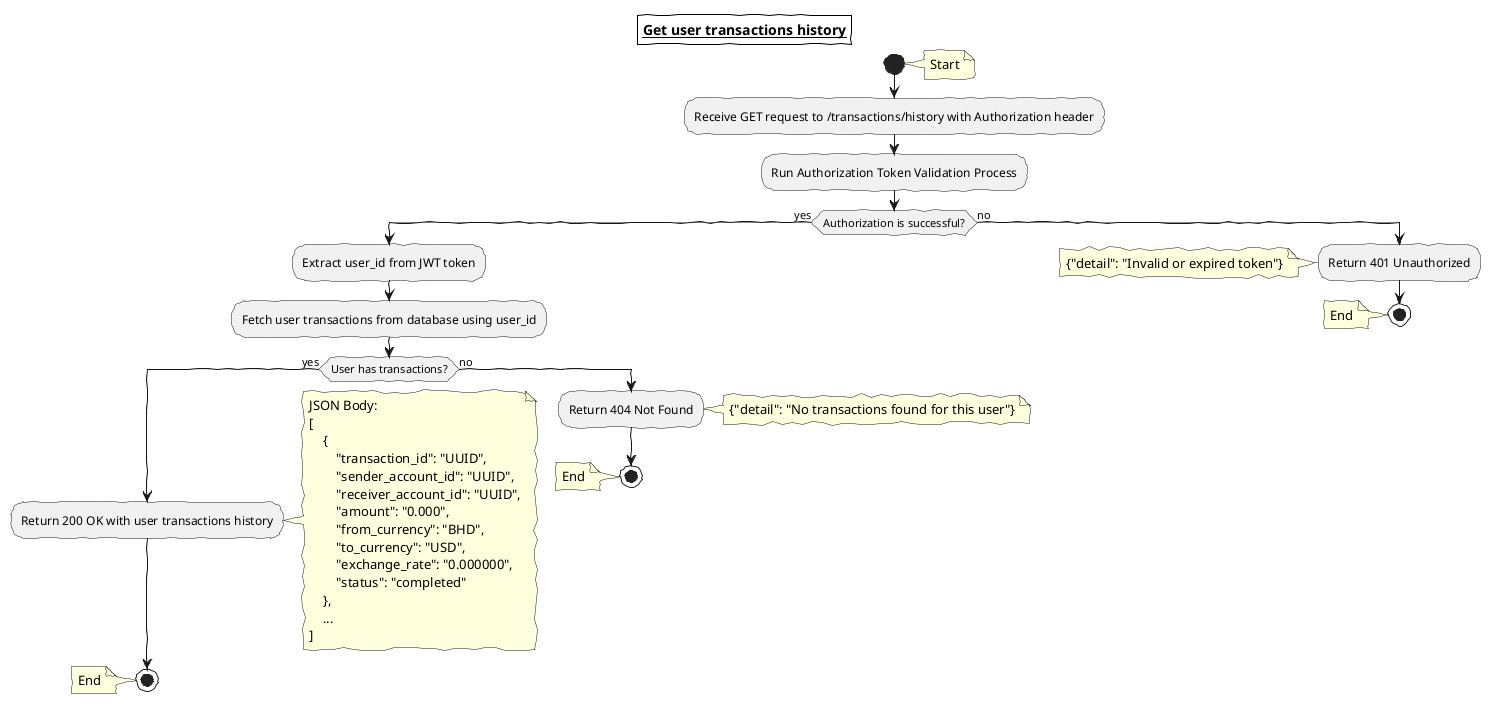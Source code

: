 @startuml Get User Transactions History
skinparam handwritten true
skinparam titleBorder 1
skinparam titleBorderColor black
title **<u>Get user transactions history</u>**

start
note right: Start
:Receive GET request to /transactions/history with Authorization header;

:Run Authorization Token Validation Process;
if (Authorization is successful?) then (yes)
    :Extract user_id from JWT token;
    :Fetch user transactions from database using user_id;

    if (User has transactions?) then (yes)
        :Return 200 OK with user transactions history;
        note right
            JSON Body:
            [
                {
                    "transaction_id": "UUID",
                    "sender_account_id": "UUID",
                    "receiver_account_id": "UUID",
                    "amount": "0.000",
                    "from_currency": "BHD",
                    "to_currency": "USD",
                    "exchange_rate": "0.000000",
                    "status": "completed"
                },
                ...
            ]
        end note
        stop
        note left: End
    else (no)
        :Return 404 Not Found;
        note right: {"detail": "No transactions found for this user"}
        stop
        note left: End
    endif
else (no)
    :Return 401 Unauthorized;
    note left: {"detail": "Invalid or expired token"}
    stop
    note left: End
endif
@enduml